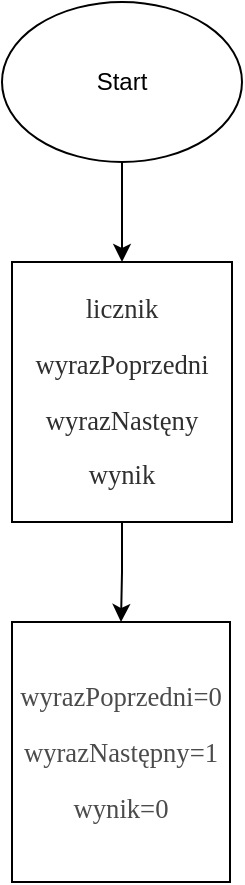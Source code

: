 <mxfile version="14.1.4" type="github">
  <diagram id="C5RBs43oDa-KdzZeNtuy" name="Page-1">
    <mxGraphModel dx="1102" dy="921" grid="1" gridSize="10" guides="1" tooltips="1" connect="1" arrows="1" fold="1" page="1" pageScale="1" pageWidth="827" pageHeight="1169" math="0" shadow="0">
      <root>
        <mxCell id="WIyWlLk6GJQsqaUBKTNV-0" />
        <mxCell id="WIyWlLk6GJQsqaUBKTNV-1" parent="WIyWlLk6GJQsqaUBKTNV-0" />
        <mxCell id="TdW-AIQOSF4BkJxPFxCW-7" value="" style="edgeStyle=orthogonalEdgeStyle;rounded=0;orthogonalLoop=1;jettySize=auto;html=1;" edge="1" parent="WIyWlLk6GJQsqaUBKTNV-1" source="TdW-AIQOSF4BkJxPFxCW-3" target="TdW-AIQOSF4BkJxPFxCW-6">
          <mxGeometry relative="1" as="geometry" />
        </mxCell>
        <mxCell id="TdW-AIQOSF4BkJxPFxCW-3" value="&lt;div&gt;Start&lt;/div&gt;" style="ellipse;whiteSpace=wrap;html=1;rounded=1;shadow=0;glass=0;strokeWidth=1;" vertex="1" parent="WIyWlLk6GJQsqaUBKTNV-1">
          <mxGeometry x="354" y="40" width="120" height="80" as="geometry" />
        </mxCell>
        <mxCell id="TdW-AIQOSF4BkJxPFxCW-9" value="" style="edgeStyle=orthogonalEdgeStyle;rounded=0;orthogonalLoop=1;jettySize=auto;html=1;" edge="1" parent="WIyWlLk6GJQsqaUBKTNV-1" source="TdW-AIQOSF4BkJxPFxCW-6" target="TdW-AIQOSF4BkJxPFxCW-8">
          <mxGeometry relative="1" as="geometry" />
        </mxCell>
        <mxCell id="TdW-AIQOSF4BkJxPFxCW-6" value="&lt;p style=&quot;text-align: center&quot;&gt;&lt;span style=&quot;font-family: &amp;#34;noto_regular&amp;#34; ; color: rgb(47 , 47 , 47) ; font-size: 10pt&quot;&gt;licznik&lt;/span&gt;&lt;/p&gt;&lt;p style=&quot;text-align: center&quot;&gt;&lt;span style=&quot;font-family: &amp;#34;noto_regular&amp;#34; ; color: rgb(47 , 47 , 47) ; font-size: 10pt&quot;&gt;wyrazPoprzedni&lt;/span&gt;&lt;/p&gt;&lt;p style=&quot;text-align: center&quot;&gt;&lt;span style=&quot;font-family: &amp;#34;noto_regular&amp;#34; ; color: rgb(47 , 47 , 47) ; font-size: 10pt&quot;&gt;wyrazNastęny&lt;/span&gt;&lt;/p&gt;&lt;p style=&quot;text-align: center&quot;&gt;&lt;span style=&quot;font-family: &amp;#34;noto_regular&amp;#34; ; color: rgb(47 , 47 , 47) ; font-size: 10pt&quot;&gt;wynik&lt;/span&gt;&lt;/p&gt;" style="rounded=0;whiteSpace=wrap;html=1;shadow=0;glass=0;strokeWidth=1;" vertex="1" parent="WIyWlLk6GJQsqaUBKTNV-1">
          <mxGeometry x="359" y="170" width="110" height="130" as="geometry" />
        </mxCell>
        <mxCell id="TdW-AIQOSF4BkJxPFxCW-8" value="&lt;p style=&quot;text-align: center&quot;&gt;&lt;span style=&quot;font-family: &amp;#34;noto_regular&amp;#34; ; color: rgb(75 , 75 , 75) ; font-size: 10pt&quot;&gt;wyrazPoprzedni=0&lt;/span&gt;&lt;/p&gt;&lt;p style=&quot;text-align: center&quot;&gt;&lt;span style=&quot;font-family: &amp;#34;noto_regular&amp;#34; ; color: rgb(75 , 75 , 75) ; font-size: 10pt&quot;&gt;wyrazNastępny=1&lt;/span&gt;&lt;/p&gt;&lt;p style=&quot;text-align: center&quot;&gt;&lt;span style=&quot;font-family: &amp;#34;noto_regular&amp;#34; ; color: rgb(75 , 75 , 75) ; font-size: 10pt&quot;&gt;wynik=0&lt;/span&gt;&lt;/p&gt;" style="whiteSpace=wrap;html=1;rounded=0;shadow=0;strokeWidth=1;glass=0;" vertex="1" parent="WIyWlLk6GJQsqaUBKTNV-1">
          <mxGeometry x="359" y="350" width="109" height="130" as="geometry" />
        </mxCell>
      </root>
    </mxGraphModel>
  </diagram>
</mxfile>

